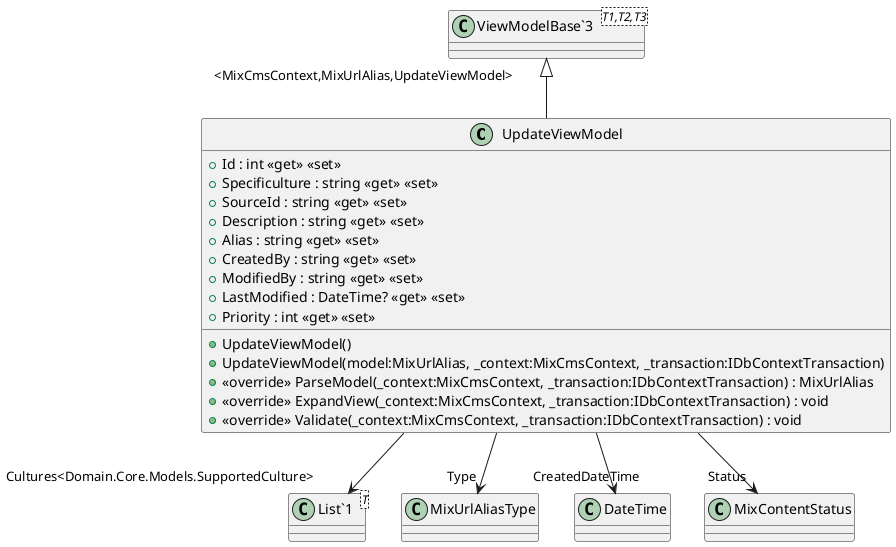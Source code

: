 @startuml
class UpdateViewModel {
    + Id : int <<get>> <<set>>
    + Specificulture : string <<get>> <<set>>
    + SourceId : string <<get>> <<set>>
    + Description : string <<get>> <<set>>
    + Alias : string <<get>> <<set>>
    + CreatedBy : string <<get>> <<set>>
    + ModifiedBy : string <<get>> <<set>>
    + LastModified : DateTime? <<get>> <<set>>
    + Priority : int <<get>> <<set>>
    + UpdateViewModel()
    + UpdateViewModel(model:MixUrlAlias, _context:MixCmsContext, _transaction:IDbContextTransaction)
    + <<override>> ParseModel(_context:MixCmsContext, _transaction:IDbContextTransaction) : MixUrlAlias
    + <<override>> ExpandView(_context:MixCmsContext, _transaction:IDbContextTransaction) : void
    + <<override>> Validate(_context:MixCmsContext, _transaction:IDbContextTransaction) : void
}
class "ViewModelBase`3"<T1,T2,T3> {
}
class "List`1"<T> {
}
"ViewModelBase`3" "<MixCmsContext,MixUrlAlias,UpdateViewModel>" <|-- UpdateViewModel
UpdateViewModel --> "Cultures<Domain.Core.Models.SupportedCulture>" "List`1"
UpdateViewModel --> "Type" MixUrlAliasType
UpdateViewModel --> "CreatedDateTime" DateTime
UpdateViewModel --> "Status" MixContentStatus
@enduml
